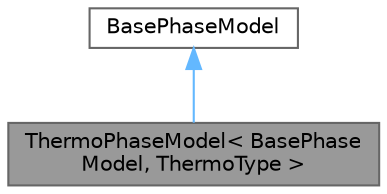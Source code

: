 digraph "ThermoPhaseModel&lt; BasePhaseModel, ThermoType &gt;"
{
 // LATEX_PDF_SIZE
  bgcolor="transparent";
  edge [fontname=Helvetica,fontsize=10,labelfontname=Helvetica,labelfontsize=10];
  node [fontname=Helvetica,fontsize=10,shape=box,height=0.2,width=0.4];
  Node1 [id="Node000001",label="ThermoPhaseModel\< BasePhase\lModel, ThermoType \>",height=0.2,width=0.4,color="gray40", fillcolor="grey60", style="filled", fontcolor="black",tooltip="Class which represents a phase with a thermodynamic model. Provides access to the thermodynamic varia..."];
  Node2 -> Node1 [id="edge1_Node000001_Node000002",dir="back",color="steelblue1",style="solid",tooltip=" "];
  Node2 [id="Node000002",label="BasePhaseModel",height=0.2,width=0.4,color="gray40", fillcolor="white", style="filled",tooltip=" "];
}
